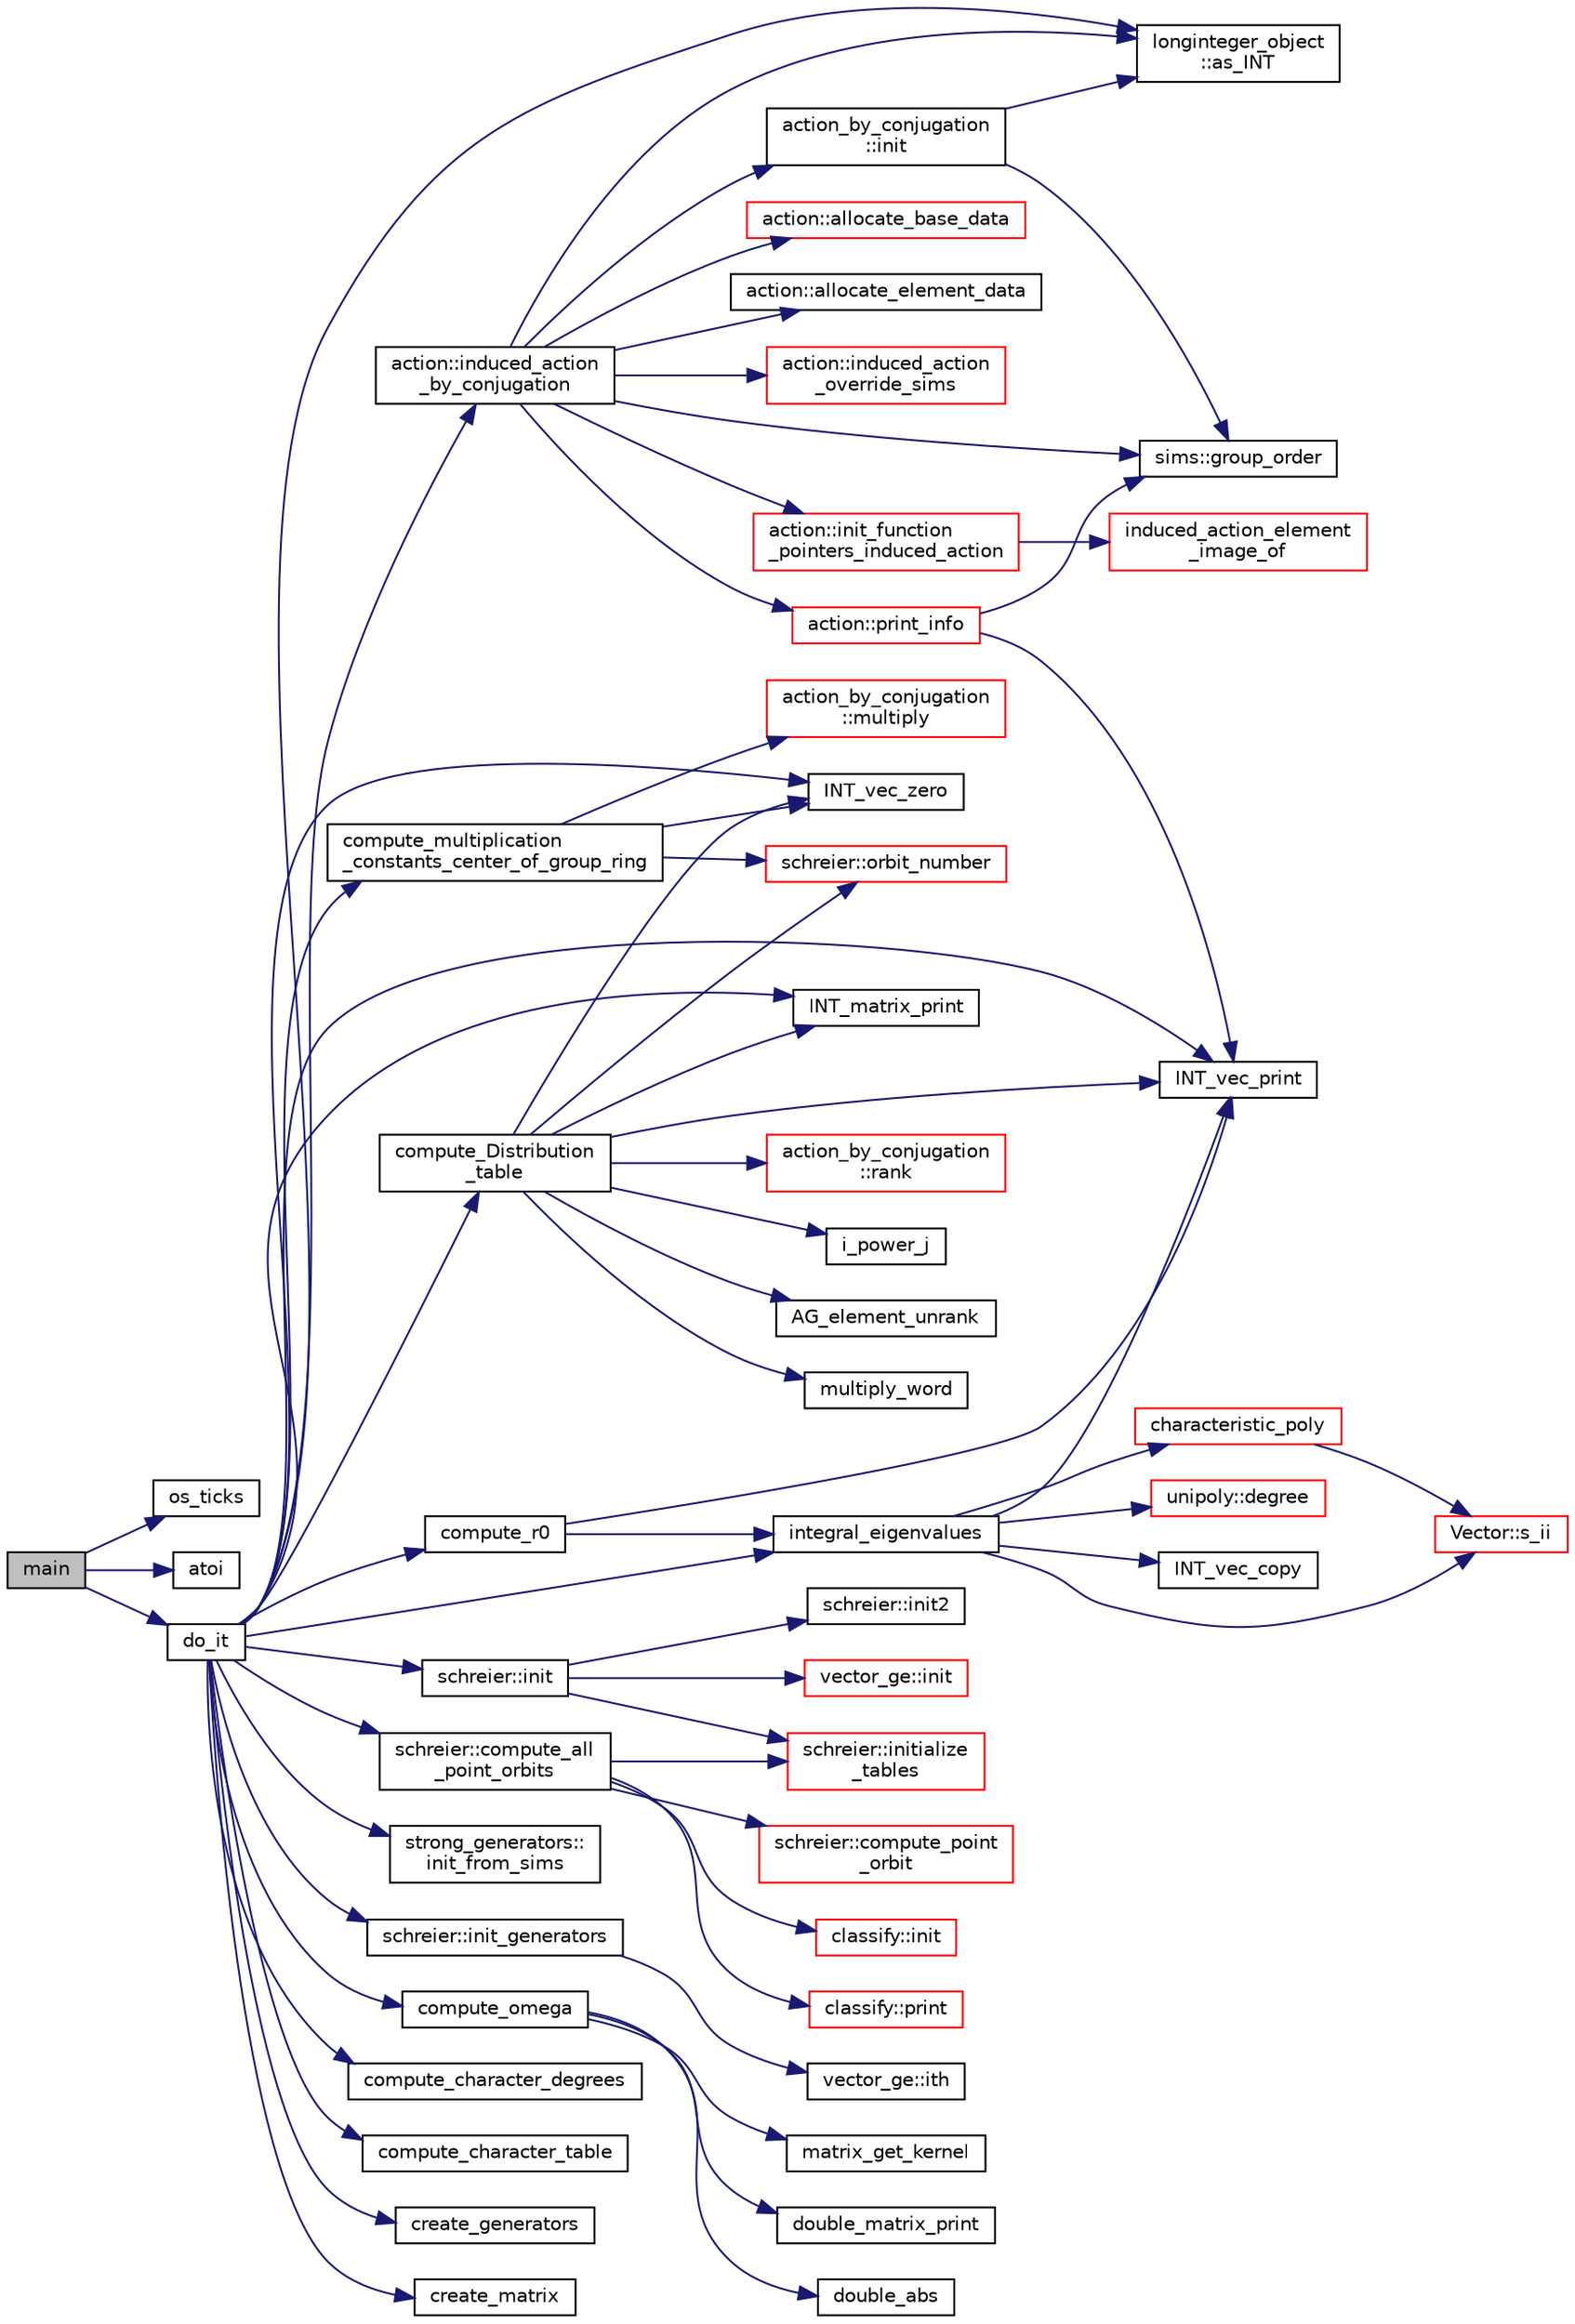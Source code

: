 digraph "main"
{
  edge [fontname="Helvetica",fontsize="10",labelfontname="Helvetica",labelfontsize="10"];
  node [fontname="Helvetica",fontsize="10",shape=record];
  rankdir="LR";
  Node989 [label="main",height=0.2,width=0.4,color="black", fillcolor="grey75", style="filled", fontcolor="black"];
  Node989 -> Node990 [color="midnightblue",fontsize="10",style="solid",fontname="Helvetica"];
  Node990 [label="os_ticks",height=0.2,width=0.4,color="black", fillcolor="white", style="filled",URL="$d5/db4/io__and__os_8h.html#a3da6d2b09e35d569adb7101dffcb5224"];
  Node989 -> Node991 [color="midnightblue",fontsize="10",style="solid",fontname="Helvetica"];
  Node991 [label="atoi",height=0.2,width=0.4,color="black", fillcolor="white", style="filled",URL="$d9/d60/discreta_8h.html#ad0ac71cbcb495289e474437d6b7d7fac"];
  Node989 -> Node992 [color="midnightblue",fontsize="10",style="solid",fontname="Helvetica"];
  Node992 [label="do_it",height=0.2,width=0.4,color="black", fillcolor="white", style="filled",URL="$da/da3/burnside_8_c.html#a6a1ed4d46bdb13e56112f47f0565c25b"];
  Node992 -> Node993 [color="midnightblue",fontsize="10",style="solid",fontname="Helvetica"];
  Node993 [label="longinteger_object\l::as_INT",height=0.2,width=0.4,color="black", fillcolor="white", style="filled",URL="$dd/d7e/classlonginteger__object.html#afb992d4679a6741acc63c8bcba27971e"];
  Node992 -> Node994 [color="midnightblue",fontsize="10",style="solid",fontname="Helvetica"];
  Node994 [label="action::induced_action\l_by_conjugation",height=0.2,width=0.4,color="black", fillcolor="white", style="filled",URL="$d2/d86/classaction.html#a45fb7703c6acac791acdcde339d21cc2"];
  Node994 -> Node995 [color="midnightblue",fontsize="10",style="solid",fontname="Helvetica"];
  Node995 [label="sims::group_order",height=0.2,width=0.4,color="black", fillcolor="white", style="filled",URL="$d9/df3/classsims.html#aa442445175656570fa35febbe790efad"];
  Node994 -> Node993 [color="midnightblue",fontsize="10",style="solid",fontname="Helvetica"];
  Node994 -> Node996 [color="midnightblue",fontsize="10",style="solid",fontname="Helvetica"];
  Node996 [label="action_by_conjugation\l::init",height=0.2,width=0.4,color="black", fillcolor="white", style="filled",URL="$d3/dda/classaction__by__conjugation.html#abf94201a9e107f18dbc163ff58706e77"];
  Node996 -> Node995 [color="midnightblue",fontsize="10",style="solid",fontname="Helvetica"];
  Node996 -> Node993 [color="midnightblue",fontsize="10",style="solid",fontname="Helvetica"];
  Node994 -> Node997 [color="midnightblue",fontsize="10",style="solid",fontname="Helvetica"];
  Node997 [label="action::init_function\l_pointers_induced_action",height=0.2,width=0.4,color="red", fillcolor="white", style="filled",URL="$d2/d86/classaction.html#a3b9287d084b24f7a3b9532a7589c58de"];
  Node997 -> Node998 [color="midnightblue",fontsize="10",style="solid",fontname="Helvetica"];
  Node998 [label="induced_action_element\l_image_of",height=0.2,width=0.4,color="red", fillcolor="white", style="filled",URL="$dc/dd4/group__actions_8h.html#a821850d6c3988dd122de0489cd36f0f0"];
  Node994 -> Node1457 [color="midnightblue",fontsize="10",style="solid",fontname="Helvetica"];
  Node1457 [label="action::allocate_base_data",height=0.2,width=0.4,color="red", fillcolor="white", style="filled",URL="$d2/d86/classaction.html#a345fa8dfbb60c8a100ab4dd80a966b1b"];
  Node994 -> Node1460 [color="midnightblue",fontsize="10",style="solid",fontname="Helvetica"];
  Node1460 [label="action::allocate_element_data",height=0.2,width=0.4,color="black", fillcolor="white", style="filled",URL="$d2/d86/classaction.html#adc5f98db8315bfd17fcd2fbb437d8f60"];
  Node994 -> Node1461 [color="midnightblue",fontsize="10",style="solid",fontname="Helvetica"];
  Node1461 [label="action::induced_action\l_override_sims",height=0.2,width=0.4,color="red", fillcolor="white", style="filled",URL="$d2/d86/classaction.html#ac8cc7d4543f6ef75a04777bd82ca244b"];
  Node994 -> Node1463 [color="midnightblue",fontsize="10",style="solid",fontname="Helvetica"];
  Node1463 [label="action::print_info",height=0.2,width=0.4,color="red", fillcolor="white", style="filled",URL="$d2/d86/classaction.html#a6f89e493e5c5a32e5c3b8963d438ce86"];
  Node1463 -> Node1002 [color="midnightblue",fontsize="10",style="solid",fontname="Helvetica"];
  Node1002 [label="INT_vec_print",height=0.2,width=0.4,color="black", fillcolor="white", style="filled",URL="$df/dbf/sajeeb_8_c.html#a79a5901af0b47dd0d694109543c027fe"];
  Node1463 -> Node995 [color="midnightblue",fontsize="10",style="solid",fontname="Helvetica"];
  Node992 -> Node1478 [color="midnightblue",fontsize="10",style="solid",fontname="Helvetica"];
  Node1478 [label="schreier::init",height=0.2,width=0.4,color="black", fillcolor="white", style="filled",URL="$d3/dd6/classschreier.html#a7443bebde2aa08acae16c0ff29c9abcf"];
  Node1478 -> Node1353 [color="midnightblue",fontsize="10",style="solid",fontname="Helvetica"];
  Node1353 [label="vector_ge::init",height=0.2,width=0.4,color="red", fillcolor="white", style="filled",URL="$d4/d6e/classvector__ge.html#afe1d6befd1f1501e6be34afbaa9d30a8"];
  Node1478 -> Node1479 [color="midnightblue",fontsize="10",style="solid",fontname="Helvetica"];
  Node1479 [label="schreier::initialize\l_tables",height=0.2,width=0.4,color="red", fillcolor="white", style="filled",URL="$d3/dd6/classschreier.html#acccc16670f88b14ddc69856cd5c0b36d"];
  Node1478 -> Node1480 [color="midnightblue",fontsize="10",style="solid",fontname="Helvetica"];
  Node1480 [label="schreier::init2",height=0.2,width=0.4,color="black", fillcolor="white", style="filled",URL="$d3/dd6/classschreier.html#aef6a65e2f39bd9e14c61139c4f97f4c3"];
  Node992 -> Node1476 [color="midnightblue",fontsize="10",style="solid",fontname="Helvetica"];
  Node1476 [label="strong_generators::\linit_from_sims",height=0.2,width=0.4,color="black", fillcolor="white", style="filled",URL="$dc/d09/classstrong__generators.html#a2b997decdab82e889c1151f29a846a66"];
  Node992 -> Node1481 [color="midnightblue",fontsize="10",style="solid",fontname="Helvetica"];
  Node1481 [label="schreier::init_generators",height=0.2,width=0.4,color="black", fillcolor="white", style="filled",URL="$d3/dd6/classschreier.html#a04fd581636085a7414e1b5d1004e44e0"];
  Node1481 -> Node1008 [color="midnightblue",fontsize="10",style="solid",fontname="Helvetica"];
  Node1008 [label="vector_ge::ith",height=0.2,width=0.4,color="black", fillcolor="white", style="filled",URL="$d4/d6e/classvector__ge.html#a1ff002e8b746a9beb119d57dcd4a15ff"];
  Node992 -> Node1482 [color="midnightblue",fontsize="10",style="solid",fontname="Helvetica"];
  Node1482 [label="schreier::compute_all\l_point_orbits",height=0.2,width=0.4,color="black", fillcolor="white", style="filled",URL="$d3/dd6/classschreier.html#a1deec048f51f380bc3476d4cd4d95e94"];
  Node1482 -> Node1479 [color="midnightblue",fontsize="10",style="solid",fontname="Helvetica"];
  Node1482 -> Node1483 [color="midnightblue",fontsize="10",style="solid",fontname="Helvetica"];
  Node1483 [label="schreier::compute_point\l_orbit",height=0.2,width=0.4,color="red", fillcolor="white", style="filled",URL="$d3/dd6/classschreier.html#a429138e463c8c25dddd8557340ed9edd"];
  Node1482 -> Node1488 [color="midnightblue",fontsize="10",style="solid",fontname="Helvetica"];
  Node1488 [label="classify::init",height=0.2,width=0.4,color="red", fillcolor="white", style="filled",URL="$d9/d43/classclassify.html#afc24c64267d646d1f83ea39a7c66bde3"];
  Node1482 -> Node1500 [color="midnightblue",fontsize="10",style="solid",fontname="Helvetica"];
  Node1500 [label="classify::print",height=0.2,width=0.4,color="red", fillcolor="white", style="filled",URL="$d9/d43/classclassify.html#a56d1941250d46f68a41566aac4331bc1"];
  Node992 -> Node1002 [color="midnightblue",fontsize="10",style="solid",fontname="Helvetica"];
  Node992 -> Node1505 [color="midnightblue",fontsize="10",style="solid",fontname="Helvetica"];
  Node1505 [label="compute_multiplication\l_constants_center_of_group_ring",height=0.2,width=0.4,color="black", fillcolor="white", style="filled",URL="$da/da3/burnside_8_c.html#af95d10e11c7b51283e5e458a907ea660"];
  Node1505 -> Node1077 [color="midnightblue",fontsize="10",style="solid",fontname="Helvetica"];
  Node1077 [label="INT_vec_zero",height=0.2,width=0.4,color="black", fillcolor="white", style="filled",URL="$df/dbf/sajeeb_8_c.html#aa8c9c7977203577026080f546fe4980f"];
  Node1505 -> Node1506 [color="midnightblue",fontsize="10",style="solid",fontname="Helvetica"];
  Node1506 [label="action_by_conjugation\l::multiply",height=0.2,width=0.4,color="red", fillcolor="white", style="filled",URL="$d3/dda/classaction__by__conjugation.html#ab037d299b507b763584a6e87b8069f04"];
  Node1505 -> Node1373 [color="midnightblue",fontsize="10",style="solid",fontname="Helvetica"];
  Node1373 [label="schreier::orbit_number",height=0.2,width=0.4,color="red", fillcolor="white", style="filled",URL="$d3/dd6/classschreier.html#a65ae0e0466545deba181b987c27feb58"];
  Node992 -> Node1078 [color="midnightblue",fontsize="10",style="solid",fontname="Helvetica"];
  Node1078 [label="INT_matrix_print",height=0.2,width=0.4,color="black", fillcolor="white", style="filled",URL="$d5/db4/io__and__os_8h.html#afd4180a24bef3a2b584668a4eaf607ff"];
  Node992 -> Node1507 [color="midnightblue",fontsize="10",style="solid",fontname="Helvetica"];
  Node1507 [label="compute_r0",height=0.2,width=0.4,color="black", fillcolor="white", style="filled",URL="$da/da3/burnside_8_c.html#acf24b8619244160b63b3af621a07a877"];
  Node1507 -> Node1508 [color="midnightblue",fontsize="10",style="solid",fontname="Helvetica"];
  Node1508 [label="integral_eigenvalues",height=0.2,width=0.4,color="black", fillcolor="white", style="filled",URL="$da/da3/burnside_8_c.html#a004b5f30973c98c5abc8610af6f266ed"];
  Node1508 -> Node1509 [color="midnightblue",fontsize="10",style="solid",fontname="Helvetica"];
  Node1509 [label="characteristic_poly",height=0.2,width=0.4,color="red", fillcolor="white", style="filled",URL="$da/da3/burnside_8_c.html#a5629a5d628bae5cbf28c0de6386de1d5"];
  Node1509 -> Node1510 [color="midnightblue",fontsize="10",style="solid",fontname="Helvetica"];
  Node1510 [label="Vector::s_ii",height=0.2,width=0.4,color="red", fillcolor="white", style="filled",URL="$d5/db2/class_vector.html#a75d4942cc7b9794717b4846c10520db8"];
  Node1508 -> Node1588 [color="midnightblue",fontsize="10",style="solid",fontname="Helvetica"];
  Node1588 [label="unipoly::degree",height=0.2,width=0.4,color="red", fillcolor="white", style="filled",URL="$d1/d89/classunipoly.html#ab2b9692ea17ce32c0c8f2cc246517e37"];
  Node1508 -> Node1510 [color="midnightblue",fontsize="10",style="solid",fontname="Helvetica"];
  Node1508 -> Node1002 [color="midnightblue",fontsize="10",style="solid",fontname="Helvetica"];
  Node1508 -> Node1044 [color="midnightblue",fontsize="10",style="solid",fontname="Helvetica"];
  Node1044 [label="INT_vec_copy",height=0.2,width=0.4,color="black", fillcolor="white", style="filled",URL="$df/dbf/sajeeb_8_c.html#ac2d875e27e009af6ec04d17254d11075"];
  Node1507 -> Node1002 [color="midnightblue",fontsize="10",style="solid",fontname="Helvetica"];
  Node992 -> Node1508 [color="midnightblue",fontsize="10",style="solid",fontname="Helvetica"];
  Node992 -> Node1592 [color="midnightblue",fontsize="10",style="solid",fontname="Helvetica"];
  Node1592 [label="compute_omega",height=0.2,width=0.4,color="black", fillcolor="white", style="filled",URL="$da/da3/burnside_8_c.html#a2c04ffa6cca9279a5f5b8fdd4ead95ce"];
  Node1592 -> Node1593 [color="midnightblue",fontsize="10",style="solid",fontname="Helvetica"];
  Node1593 [label="matrix_get_kernel",height=0.2,width=0.4,color="black", fillcolor="white", style="filled",URL="$da/da3/burnside_8_c.html#a9cbadde1532d59b0e31bf016f74d0ad0"];
  Node1592 -> Node1594 [color="midnightblue",fontsize="10",style="solid",fontname="Helvetica"];
  Node1594 [label="double_matrix_print",height=0.2,width=0.4,color="black", fillcolor="white", style="filled",URL="$da/da3/burnside_8_c.html#af7001691be9ad923c1c51aa461dae80a"];
  Node1592 -> Node1595 [color="midnightblue",fontsize="10",style="solid",fontname="Helvetica"];
  Node1595 [label="double_abs",height=0.2,width=0.4,color="black", fillcolor="white", style="filled",URL="$da/da3/burnside_8_c.html#a523fdfbce0a10cc290dd4ee035895ae0"];
  Node992 -> Node1596 [color="midnightblue",fontsize="10",style="solid",fontname="Helvetica"];
  Node1596 [label="compute_character_degrees",height=0.2,width=0.4,color="black", fillcolor="white", style="filled",URL="$da/da3/burnside_8_c.html#a13db48197db6cc79b6baaa46411c3f6e"];
  Node992 -> Node1597 [color="midnightblue",fontsize="10",style="solid",fontname="Helvetica"];
  Node1597 [label="compute_character_table",height=0.2,width=0.4,color="black", fillcolor="white", style="filled",URL="$da/da3/burnside_8_c.html#a594d6fa815b4bbd4051678525d259daa"];
  Node992 -> Node1598 [color="midnightblue",fontsize="10",style="solid",fontname="Helvetica"];
  Node1598 [label="create_generators",height=0.2,width=0.4,color="black", fillcolor="white", style="filled",URL="$da/da3/burnside_8_c.html#a66d9cd8340d5f12650b3ebd662687269"];
  Node992 -> Node1599 [color="midnightblue",fontsize="10",style="solid",fontname="Helvetica"];
  Node1599 [label="compute_Distribution\l_table",height=0.2,width=0.4,color="black", fillcolor="white", style="filled",URL="$da/da3/burnside_8_c.html#aab8b0528e91c0ef087c49a16ec0d3d8e"];
  Node1599 -> Node1077 [color="midnightblue",fontsize="10",style="solid",fontname="Helvetica"];
  Node1599 -> Node1064 [color="midnightblue",fontsize="10",style="solid",fontname="Helvetica"];
  Node1064 [label="i_power_j",height=0.2,width=0.4,color="black", fillcolor="white", style="filled",URL="$de/dc5/algebra__and__number__theory_8h.html#a39b321523e8957d701618bb5cac542b5"];
  Node1599 -> Node1002 [color="midnightblue",fontsize="10",style="solid",fontname="Helvetica"];
  Node1599 -> Node1032 [color="midnightblue",fontsize="10",style="solid",fontname="Helvetica"];
  Node1032 [label="AG_element_unrank",height=0.2,width=0.4,color="black", fillcolor="white", style="filled",URL="$d4/d67/geometry_8h.html#a4a33b86c87b2879b97cfa1327abe2885"];
  Node1599 -> Node1600 [color="midnightblue",fontsize="10",style="solid",fontname="Helvetica"];
  Node1600 [label="multiply_word",height=0.2,width=0.4,color="black", fillcolor="white", style="filled",URL="$da/da3/burnside_8_c.html#ae23ebcde3a42e840df718b18b33a073b"];
  Node1599 -> Node1601 [color="midnightblue",fontsize="10",style="solid",fontname="Helvetica"];
  Node1601 [label="action_by_conjugation\l::rank",height=0.2,width=0.4,color="red", fillcolor="white", style="filled",URL="$d3/dda/classaction__by__conjugation.html#a395a4569846211cab71764b9ab341c98"];
  Node1599 -> Node1373 [color="midnightblue",fontsize="10",style="solid",fontname="Helvetica"];
  Node1599 -> Node1078 [color="midnightblue",fontsize="10",style="solid",fontname="Helvetica"];
  Node992 -> Node1077 [color="midnightblue",fontsize="10",style="solid",fontname="Helvetica"];
  Node992 -> Node1602 [color="midnightblue",fontsize="10",style="solid",fontname="Helvetica"];
  Node1602 [label="create_matrix",height=0.2,width=0.4,color="black", fillcolor="white", style="filled",URL="$da/da3/burnside_8_c.html#a119d6354723990b1e80fc9bbacdb85fd"];
}
